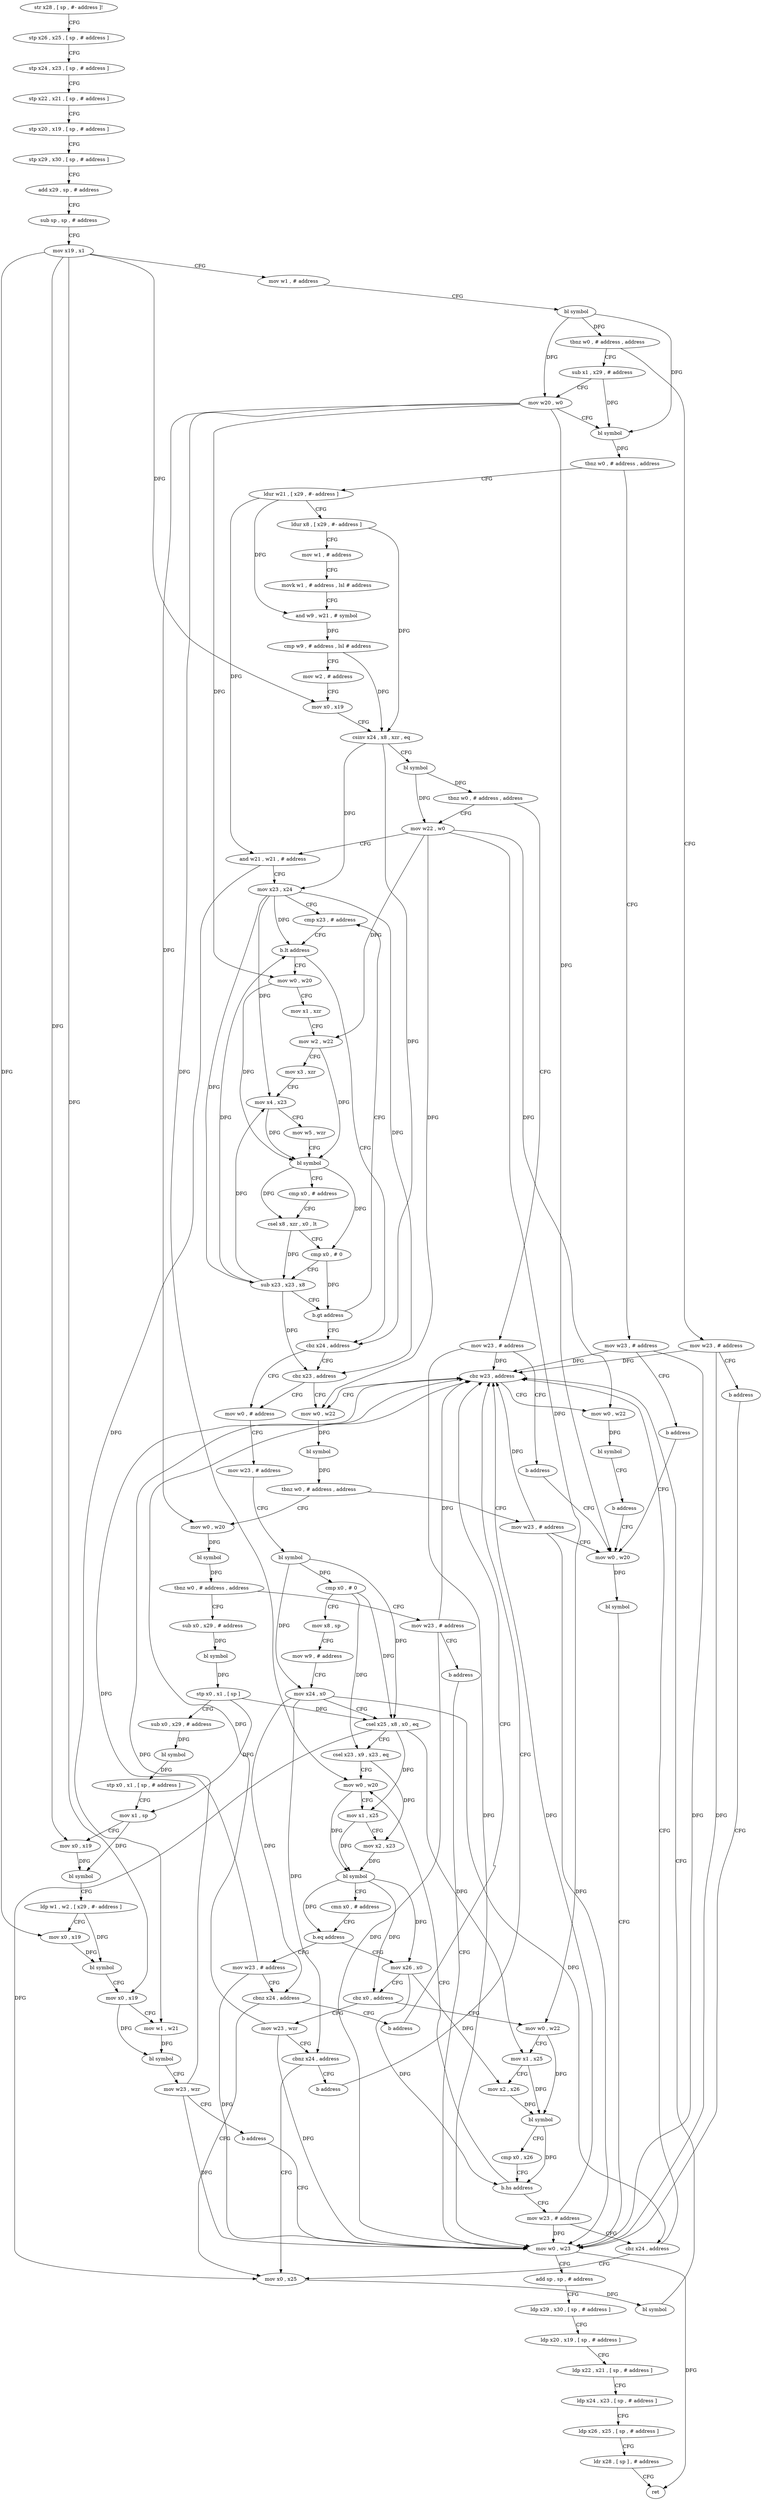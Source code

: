 digraph "func" {
"148180" [label = "str x28 , [ sp , #- address ]!" ]
"148184" [label = "stp x26 , x25 , [ sp , # address ]" ]
"148188" [label = "stp x24 , x23 , [ sp , # address ]" ]
"148192" [label = "stp x22 , x21 , [ sp , # address ]" ]
"148196" [label = "stp x20 , x19 , [ sp , # address ]" ]
"148200" [label = "stp x29 , x30 , [ sp , # address ]" ]
"148204" [label = "add x29 , sp , # address" ]
"148208" [label = "sub sp , sp , # address" ]
"148212" [label = "mov x19 , x1" ]
"148216" [label = "mov w1 , # address" ]
"148220" [label = "bl symbol" ]
"148224" [label = "tbnz w0 , # address , address" ]
"148488" [label = "mov w23 , # address" ]
"148228" [label = "sub x1 , x29 , # address" ]
"148492" [label = "b address" ]
"148616" [label = "mov w0 , w23" ]
"148232" [label = "mov w20 , w0" ]
"148236" [label = "bl symbol" ]
"148240" [label = "tbnz w0 , # address , address" ]
"148496" [label = "mov w23 , # address" ]
"148244" [label = "ldur w21 , [ x29 , #- address ]" ]
"148620" [label = "add sp , sp , # address" ]
"148624" [label = "ldp x29 , x30 , [ sp , # address ]" ]
"148628" [label = "ldp x20 , x19 , [ sp , # address ]" ]
"148632" [label = "ldp x22 , x21 , [ sp , # address ]" ]
"148636" [label = "ldp x24 , x23 , [ sp , # address ]" ]
"148640" [label = "ldp x26 , x25 , [ sp , # address ]" ]
"148644" [label = "ldr x28 , [ sp ] , # address" ]
"148648" [label = "ret" ]
"148500" [label = "b address" ]
"148608" [label = "mov w0 , w20" ]
"148248" [label = "ldur x8 , [ x29 , #- address ]" ]
"148252" [label = "mov w1 , # address" ]
"148256" [label = "movk w1 , # address , lsl # address" ]
"148260" [label = "and w9 , w21 , # symbol" ]
"148264" [label = "cmp w9 , # address , lsl # address" ]
"148268" [label = "mov w2 , # address" ]
"148272" [label = "mov x0 , x19" ]
"148276" [label = "csinv x24 , x8 , xzr , eq" ]
"148280" [label = "bl symbol" ]
"148284" [label = "tbnz w0 , # address , address" ]
"148596" [label = "mov w23 , # address" ]
"148288" [label = "mov w22 , w0" ]
"148612" [label = "bl symbol" ]
"148600" [label = "b address" ]
"148292" [label = "and w21 , w21 , # address" ]
"148296" [label = "mov x23 , x24" ]
"148300" [label = "cmp x23 , # address" ]
"148356" [label = "cbz x24 , address" ]
"148364" [label = "mov w0 , # address" ]
"148360" [label = "cbz x23 , address" ]
"148308" [label = "mov w0 , w20" ]
"148312" [label = "mov x1 , xzr" ]
"148316" [label = "mov w2 , w22" ]
"148320" [label = "mov x3 , xzr" ]
"148324" [label = "mov x4 , x23" ]
"148328" [label = "mov w5 , wzr" ]
"148332" [label = "bl symbol" ]
"148336" [label = "cmp x0 , # address" ]
"148340" [label = "csel x8 , xzr , x0 , lt" ]
"148344" [label = "cmp x0 , # 0" ]
"148348" [label = "sub x23 , x23 , x8" ]
"148352" [label = "b.gt address" ]
"148368" [label = "mov w23 , # address" ]
"148372" [label = "bl symbol" ]
"148376" [label = "cmp x0 , # 0" ]
"148380" [label = "mov x8 , sp" ]
"148384" [label = "mov w9 , # address" ]
"148388" [label = "mov x24 , x0" ]
"148392" [label = "csel x25 , x8 , x0 , eq" ]
"148396" [label = "csel x23 , x9 , x23 , eq" ]
"148400" [label = "mov w0 , w20" ]
"148504" [label = "mov w0 , w22" ]
"148304" [label = "b.lt address" ]
"148660" [label = "mov w23 , # address" ]
"148664" [label = "cbnz x24 , address" ]
"148464" [label = "mov x0 , x25" ]
"148668" [label = "b address" ]
"148424" [label = "mov x26 , x0" ]
"148428" [label = "cbz x0 , address" ]
"148672" [label = "mov w23 , wzr" ]
"148432" [label = "mov w0 , w22" ]
"148508" [label = "bl symbol" ]
"148512" [label = "tbnz w0 , # address , address" ]
"148604" [label = "mov w23 , # address" ]
"148516" [label = "mov w0 , w20" ]
"148468" [label = "bl symbol" ]
"148472" [label = "cbz w23 , address" ]
"148676" [label = "cbnz x24 , address" ]
"148680" [label = "b address" ]
"148436" [label = "mov x1 , x25" ]
"148440" [label = "mov x2 , x26" ]
"148444" [label = "bl symbol" ]
"148448" [label = "cmp x0 , x26" ]
"148452" [label = "b.hs address" ]
"148456" [label = "mov w23 , # address" ]
"148520" [label = "bl symbol" ]
"148524" [label = "tbnz w0 , # address , address" ]
"148652" [label = "mov w23 , # address" ]
"148528" [label = "sub x0 , x29 , # address" ]
"148476" [label = "mov w0 , w22" ]
"148480" [label = "bl symbol" ]
"148484" [label = "b address" ]
"148404" [label = "mov x1 , x25" ]
"148408" [label = "mov x2 , x23" ]
"148412" [label = "bl symbol" ]
"148416" [label = "cmn x0 , # address" ]
"148420" [label = "b.eq address" ]
"148460" [label = "cbz x24 , address" ]
"148656" [label = "b address" ]
"148532" [label = "bl symbol" ]
"148536" [label = "stp x0 , x1 , [ sp ]" ]
"148540" [label = "sub x0 , x29 , # address" ]
"148544" [label = "bl symbol" ]
"148548" [label = "stp x0 , x1 , [ sp , # address ]" ]
"148552" [label = "mov x1 , sp" ]
"148556" [label = "mov x0 , x19" ]
"148560" [label = "bl symbol" ]
"148564" [label = "ldp w1 , w2 , [ x29 , #- address ]" ]
"148568" [label = "mov x0 , x19" ]
"148572" [label = "bl symbol" ]
"148576" [label = "mov x0 , x19" ]
"148580" [label = "mov w1 , w21" ]
"148584" [label = "bl symbol" ]
"148588" [label = "mov w23 , wzr" ]
"148592" [label = "b address" ]
"148180" -> "148184" [ label = "CFG" ]
"148184" -> "148188" [ label = "CFG" ]
"148188" -> "148192" [ label = "CFG" ]
"148192" -> "148196" [ label = "CFG" ]
"148196" -> "148200" [ label = "CFG" ]
"148200" -> "148204" [ label = "CFG" ]
"148204" -> "148208" [ label = "CFG" ]
"148208" -> "148212" [ label = "CFG" ]
"148212" -> "148216" [ label = "CFG" ]
"148212" -> "148272" [ label = "DFG" ]
"148212" -> "148556" [ label = "DFG" ]
"148212" -> "148568" [ label = "DFG" ]
"148212" -> "148576" [ label = "DFG" ]
"148216" -> "148220" [ label = "CFG" ]
"148220" -> "148224" [ label = "DFG" ]
"148220" -> "148232" [ label = "DFG" ]
"148220" -> "148236" [ label = "DFG" ]
"148224" -> "148488" [ label = "CFG" ]
"148224" -> "148228" [ label = "CFG" ]
"148488" -> "148492" [ label = "CFG" ]
"148488" -> "148616" [ label = "DFG" ]
"148488" -> "148472" [ label = "DFG" ]
"148228" -> "148232" [ label = "CFG" ]
"148228" -> "148236" [ label = "DFG" ]
"148492" -> "148616" [ label = "CFG" ]
"148616" -> "148620" [ label = "CFG" ]
"148616" -> "148648" [ label = "DFG" ]
"148232" -> "148236" [ label = "CFG" ]
"148232" -> "148608" [ label = "DFG" ]
"148232" -> "148308" [ label = "DFG" ]
"148232" -> "148516" [ label = "DFG" ]
"148232" -> "148400" [ label = "DFG" ]
"148236" -> "148240" [ label = "DFG" ]
"148240" -> "148496" [ label = "CFG" ]
"148240" -> "148244" [ label = "CFG" ]
"148496" -> "148500" [ label = "CFG" ]
"148496" -> "148616" [ label = "DFG" ]
"148496" -> "148472" [ label = "DFG" ]
"148244" -> "148248" [ label = "CFG" ]
"148244" -> "148260" [ label = "DFG" ]
"148244" -> "148292" [ label = "DFG" ]
"148620" -> "148624" [ label = "CFG" ]
"148624" -> "148628" [ label = "CFG" ]
"148628" -> "148632" [ label = "CFG" ]
"148632" -> "148636" [ label = "CFG" ]
"148636" -> "148640" [ label = "CFG" ]
"148640" -> "148644" [ label = "CFG" ]
"148644" -> "148648" [ label = "CFG" ]
"148500" -> "148608" [ label = "CFG" ]
"148608" -> "148612" [ label = "DFG" ]
"148248" -> "148252" [ label = "CFG" ]
"148248" -> "148276" [ label = "DFG" ]
"148252" -> "148256" [ label = "CFG" ]
"148256" -> "148260" [ label = "CFG" ]
"148260" -> "148264" [ label = "DFG" ]
"148264" -> "148268" [ label = "CFG" ]
"148264" -> "148276" [ label = "DFG" ]
"148268" -> "148272" [ label = "CFG" ]
"148272" -> "148276" [ label = "CFG" ]
"148276" -> "148280" [ label = "CFG" ]
"148276" -> "148296" [ label = "DFG" ]
"148276" -> "148356" [ label = "DFG" ]
"148280" -> "148284" [ label = "DFG" ]
"148280" -> "148288" [ label = "DFG" ]
"148284" -> "148596" [ label = "CFG" ]
"148284" -> "148288" [ label = "CFG" ]
"148596" -> "148600" [ label = "CFG" ]
"148596" -> "148616" [ label = "DFG" ]
"148596" -> "148472" [ label = "DFG" ]
"148288" -> "148292" [ label = "CFG" ]
"148288" -> "148316" [ label = "DFG" ]
"148288" -> "148504" [ label = "DFG" ]
"148288" -> "148432" [ label = "DFG" ]
"148288" -> "148476" [ label = "DFG" ]
"148612" -> "148616" [ label = "CFG" ]
"148600" -> "148608" [ label = "CFG" ]
"148292" -> "148296" [ label = "CFG" ]
"148292" -> "148580" [ label = "DFG" ]
"148296" -> "148300" [ label = "CFG" ]
"148296" -> "148304" [ label = "DFG" ]
"148296" -> "148324" [ label = "DFG" ]
"148296" -> "148360" [ label = "DFG" ]
"148296" -> "148348" [ label = "DFG" ]
"148300" -> "148304" [ label = "CFG" ]
"148356" -> "148364" [ label = "CFG" ]
"148356" -> "148360" [ label = "CFG" ]
"148364" -> "148368" [ label = "CFG" ]
"148360" -> "148504" [ label = "CFG" ]
"148360" -> "148364" [ label = "CFG" ]
"148308" -> "148312" [ label = "CFG" ]
"148308" -> "148332" [ label = "DFG" ]
"148312" -> "148316" [ label = "CFG" ]
"148316" -> "148320" [ label = "CFG" ]
"148316" -> "148332" [ label = "DFG" ]
"148320" -> "148324" [ label = "CFG" ]
"148324" -> "148328" [ label = "CFG" ]
"148324" -> "148332" [ label = "DFG" ]
"148328" -> "148332" [ label = "CFG" ]
"148332" -> "148336" [ label = "CFG" ]
"148332" -> "148340" [ label = "DFG" ]
"148332" -> "148344" [ label = "DFG" ]
"148336" -> "148340" [ label = "CFG" ]
"148340" -> "148344" [ label = "CFG" ]
"148340" -> "148348" [ label = "DFG" ]
"148344" -> "148348" [ label = "CFG" ]
"148344" -> "148352" [ label = "DFG" ]
"148348" -> "148352" [ label = "CFG" ]
"148348" -> "148304" [ label = "DFG" ]
"148348" -> "148324" [ label = "DFG" ]
"148348" -> "148360" [ label = "DFG" ]
"148352" -> "148300" [ label = "CFG" ]
"148352" -> "148356" [ label = "CFG" ]
"148368" -> "148372" [ label = "CFG" ]
"148372" -> "148376" [ label = "DFG" ]
"148372" -> "148388" [ label = "DFG" ]
"148372" -> "148392" [ label = "DFG" ]
"148376" -> "148380" [ label = "CFG" ]
"148376" -> "148392" [ label = "DFG" ]
"148376" -> "148396" [ label = "DFG" ]
"148380" -> "148384" [ label = "CFG" ]
"148384" -> "148388" [ label = "CFG" ]
"148388" -> "148392" [ label = "CFG" ]
"148388" -> "148664" [ label = "DFG" ]
"148388" -> "148676" [ label = "DFG" ]
"148388" -> "148460" [ label = "DFG" ]
"148392" -> "148396" [ label = "CFG" ]
"148392" -> "148404" [ label = "DFG" ]
"148392" -> "148464" [ label = "DFG" ]
"148392" -> "148436" [ label = "DFG" ]
"148396" -> "148400" [ label = "CFG" ]
"148396" -> "148408" [ label = "DFG" ]
"148400" -> "148404" [ label = "CFG" ]
"148400" -> "148412" [ label = "DFG" ]
"148504" -> "148508" [ label = "DFG" ]
"148304" -> "148356" [ label = "CFG" ]
"148304" -> "148308" [ label = "CFG" ]
"148660" -> "148664" [ label = "CFG" ]
"148660" -> "148616" [ label = "DFG" ]
"148660" -> "148472" [ label = "DFG" ]
"148664" -> "148464" [ label = "CFG" ]
"148664" -> "148668" [ label = "CFG" ]
"148464" -> "148468" [ label = "DFG" ]
"148668" -> "148472" [ label = "CFG" ]
"148424" -> "148428" [ label = "CFG" ]
"148424" -> "148440" [ label = "DFG" ]
"148424" -> "148452" [ label = "DFG" ]
"148428" -> "148672" [ label = "CFG" ]
"148428" -> "148432" [ label = "CFG" ]
"148672" -> "148676" [ label = "CFG" ]
"148672" -> "148616" [ label = "DFG" ]
"148672" -> "148472" [ label = "DFG" ]
"148432" -> "148436" [ label = "CFG" ]
"148432" -> "148444" [ label = "DFG" ]
"148508" -> "148512" [ label = "DFG" ]
"148512" -> "148604" [ label = "CFG" ]
"148512" -> "148516" [ label = "CFG" ]
"148604" -> "148608" [ label = "CFG" ]
"148604" -> "148616" [ label = "DFG" ]
"148604" -> "148472" [ label = "DFG" ]
"148516" -> "148520" [ label = "DFG" ]
"148468" -> "148472" [ label = "CFG" ]
"148472" -> "148504" [ label = "CFG" ]
"148472" -> "148476" [ label = "CFG" ]
"148676" -> "148464" [ label = "CFG" ]
"148676" -> "148680" [ label = "CFG" ]
"148680" -> "148472" [ label = "CFG" ]
"148436" -> "148440" [ label = "CFG" ]
"148436" -> "148444" [ label = "DFG" ]
"148440" -> "148444" [ label = "DFG" ]
"148444" -> "148448" [ label = "CFG" ]
"148444" -> "148452" [ label = "DFG" ]
"148448" -> "148452" [ label = "CFG" ]
"148452" -> "148400" [ label = "CFG" ]
"148452" -> "148456" [ label = "CFG" ]
"148456" -> "148460" [ label = "CFG" ]
"148456" -> "148616" [ label = "DFG" ]
"148456" -> "148472" [ label = "DFG" ]
"148520" -> "148524" [ label = "DFG" ]
"148524" -> "148652" [ label = "CFG" ]
"148524" -> "148528" [ label = "CFG" ]
"148652" -> "148656" [ label = "CFG" ]
"148652" -> "148616" [ label = "DFG" ]
"148652" -> "148472" [ label = "DFG" ]
"148528" -> "148532" [ label = "DFG" ]
"148476" -> "148480" [ label = "DFG" ]
"148480" -> "148484" [ label = "CFG" ]
"148484" -> "148608" [ label = "CFG" ]
"148404" -> "148408" [ label = "CFG" ]
"148404" -> "148412" [ label = "DFG" ]
"148408" -> "148412" [ label = "DFG" ]
"148412" -> "148416" [ label = "CFG" ]
"148412" -> "148420" [ label = "DFG" ]
"148412" -> "148424" [ label = "DFG" ]
"148412" -> "148428" [ label = "DFG" ]
"148416" -> "148420" [ label = "CFG" ]
"148420" -> "148660" [ label = "CFG" ]
"148420" -> "148424" [ label = "CFG" ]
"148460" -> "148472" [ label = "CFG" ]
"148460" -> "148464" [ label = "CFG" ]
"148656" -> "148616" [ label = "CFG" ]
"148532" -> "148536" [ label = "DFG" ]
"148536" -> "148540" [ label = "CFG" ]
"148536" -> "148392" [ label = "DFG" ]
"148536" -> "148552" [ label = "DFG" ]
"148540" -> "148544" [ label = "DFG" ]
"148544" -> "148548" [ label = "DFG" ]
"148548" -> "148552" [ label = "CFG" ]
"148552" -> "148556" [ label = "CFG" ]
"148552" -> "148560" [ label = "DFG" ]
"148556" -> "148560" [ label = "DFG" ]
"148560" -> "148564" [ label = "CFG" ]
"148564" -> "148568" [ label = "CFG" ]
"148564" -> "148572" [ label = "DFG" ]
"148568" -> "148572" [ label = "DFG" ]
"148572" -> "148576" [ label = "CFG" ]
"148576" -> "148580" [ label = "CFG" ]
"148576" -> "148584" [ label = "DFG" ]
"148580" -> "148584" [ label = "DFG" ]
"148584" -> "148588" [ label = "CFG" ]
"148588" -> "148592" [ label = "CFG" ]
"148588" -> "148616" [ label = "DFG" ]
"148588" -> "148472" [ label = "DFG" ]
"148592" -> "148616" [ label = "CFG" ]
}
